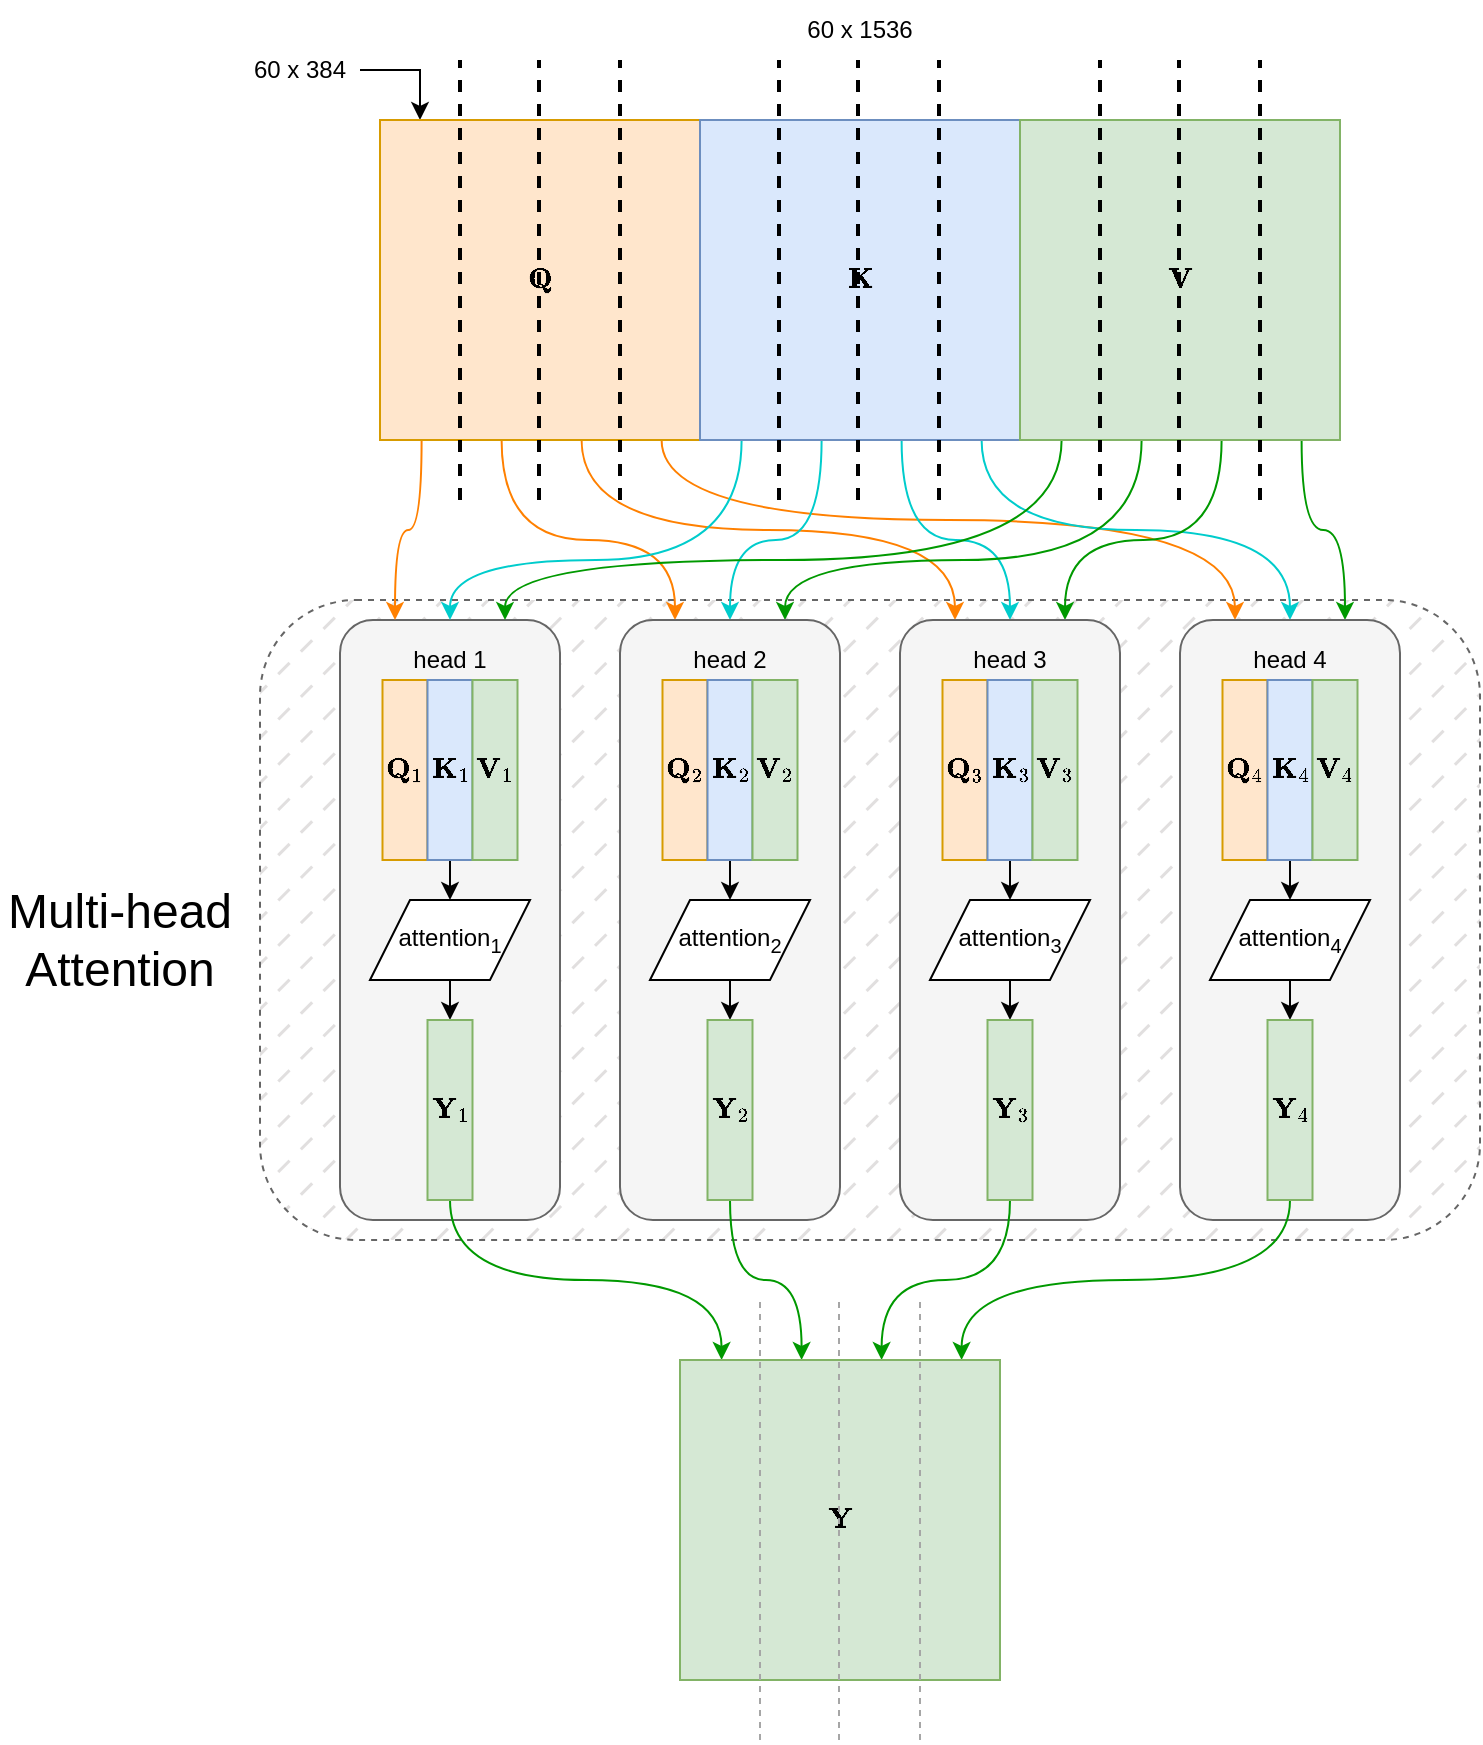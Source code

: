 <mxfile version="21.1.2" type="device">
  <diagram name="Page-1" id="-9_e4c4Vo9wDogTlXRsw">
    <mxGraphModel dx="1485" dy="899" grid="1" gridSize="10" guides="1" tooltips="1" connect="1" arrows="1" fold="1" page="0" pageScale="1" pageWidth="827" pageHeight="1169" math="1" shadow="0">
      <root>
        <mxCell id="0" />
        <mxCell id="1" parent="0" />
        <mxCell id="ds9qOarIGnpLMY8cIwF5-83" value="" style="rounded=1;whiteSpace=wrap;html=1;fillColor=#e1dfdf;fontColor=#333333;strokeColor=#666666;fillStyle=dashed;dashed=1;" vertex="1" parent="1">
          <mxGeometry x="160" y="390" width="610" height="320" as="geometry" />
        </mxCell>
        <mxCell id="ds9qOarIGnpLMY8cIwF5-4" value="60 x 1536" style="text;html=1;strokeColor=none;fillColor=none;align=center;verticalAlign=middle;whiteSpace=wrap;rounded=0;" vertex="1" parent="1">
          <mxGeometry x="430" y="90" width="60" height="30" as="geometry" />
        </mxCell>
        <mxCell id="ds9qOarIGnpLMY8cIwF5-16" value="" style="rounded=1;whiteSpace=wrap;html=1;fillColor=#f5f5f5;fontColor=#333333;strokeColor=#666666;" vertex="1" parent="1">
          <mxGeometry x="200" y="400" width="110" height="300" as="geometry" />
        </mxCell>
        <mxCell id="ds9qOarIGnpLMY8cIwF5-19" style="edgeStyle=orthogonalEdgeStyle;rounded=0;orthogonalLoop=1;jettySize=auto;html=1;exitX=1;exitY=0.5;exitDx=0;exitDy=0;entryX=0.125;entryY=0;entryDx=0;entryDy=0;entryPerimeter=0;" edge="1" parent="1" source="ds9qOarIGnpLMY8cIwF5-18" target="ds9qOarIGnpLMY8cIwF5-1">
          <mxGeometry relative="1" as="geometry" />
        </mxCell>
        <mxCell id="ds9qOarIGnpLMY8cIwF5-18" value="60 x 384" style="text;html=1;strokeColor=none;fillColor=none;align=center;verticalAlign=middle;whiteSpace=wrap;rounded=0;" vertex="1" parent="1">
          <mxGeometry x="150" y="110" width="60" height="30" as="geometry" />
        </mxCell>
        <mxCell id="ds9qOarIGnpLMY8cIwF5-59" style="edgeStyle=orthogonalEdgeStyle;orthogonalLoop=1;jettySize=auto;html=1;exitX=0.38;exitY=1;exitDx=0;exitDy=0;exitPerimeter=0;entryX=0.25;entryY=0;entryDx=0;entryDy=0;strokeColor=#FF8000;curved=1;" edge="1" parent="1" source="ds9qOarIGnpLMY8cIwF5-1" target="ds9qOarIGnpLMY8cIwF5-30">
          <mxGeometry relative="1" as="geometry">
            <mxPoint x="370" y="390" as="targetPoint" />
            <Array as="points">
              <mxPoint x="281" y="360" />
              <mxPoint x="368" y="360" />
            </Array>
          </mxGeometry>
        </mxCell>
        <mxCell id="ds9qOarIGnpLMY8cIwF5-60" style="edgeStyle=orthogonalEdgeStyle;orthogonalLoop=1;jettySize=auto;html=1;exitX=0.13;exitY=1;exitDx=0;exitDy=0;exitPerimeter=0;entryX=0.25;entryY=0;entryDx=0;entryDy=0;strokeColor=#FF8000;curved=1;" edge="1" parent="1" source="ds9qOarIGnpLMY8cIwF5-1" target="ds9qOarIGnpLMY8cIwF5-16">
          <mxGeometry relative="1" as="geometry" />
        </mxCell>
        <mxCell id="ds9qOarIGnpLMY8cIwF5-61" style="edgeStyle=orthogonalEdgeStyle;orthogonalLoop=1;jettySize=auto;html=1;exitX=0.63;exitY=1;exitDx=0;exitDy=0;exitPerimeter=0;entryX=0.25;entryY=0;entryDx=0;entryDy=0;strokeColor=#FF8000;curved=1;" edge="1" parent="1" source="ds9qOarIGnpLMY8cIwF5-1" target="ds9qOarIGnpLMY8cIwF5-39">
          <mxGeometry relative="1" as="geometry" />
        </mxCell>
        <mxCell id="ds9qOarIGnpLMY8cIwF5-62" style="edgeStyle=orthogonalEdgeStyle;orthogonalLoop=1;jettySize=auto;html=1;exitX=0.88;exitY=1;exitDx=0;exitDy=0;exitPerimeter=0;entryX=0.25;entryY=0;entryDx=0;entryDy=0;strokeColor=#FF8000;curved=1;" edge="1" parent="1" source="ds9qOarIGnpLMY8cIwF5-1" target="ds9qOarIGnpLMY8cIwF5-48">
          <mxGeometry relative="1" as="geometry">
            <Array as="points">
              <mxPoint x="361" y="350" />
              <mxPoint x="648" y="350" />
            </Array>
          </mxGeometry>
        </mxCell>
        <mxCell id="ds9qOarIGnpLMY8cIwF5-1" value="$$\mathbf{Q}$$" style="whiteSpace=wrap;html=1;aspect=fixed;fillColor=#ffe6cc;strokeColor=#d79b00;points=[[0,0,0,0,0],[0,0.25,0,0,0],[0,0.5,0,0,0],[0,0.75,0,0,0],[0,1,0,0,0],[0.13,1,0,0,0],[0.25,0,0,0,0],[0.25,1,0,0,0],[0.38,1,0,0,0],[0.5,0,0,0,0],[0.5,1,0,0,0],[0.63,1,0,0,0],[0.75,0,0,0,0],[0.75,1,0,0,0],[0.88,1,0,0,0],[1,0,0,0,0],[1,0.25,0,0,0],[1,0.5,0,0,0],[1,0.75,0,0,0],[1,1,0,0,0]];" vertex="1" parent="1">
          <mxGeometry x="220" y="150" width="160" height="160" as="geometry" />
        </mxCell>
        <mxCell id="ds9qOarIGnpLMY8cIwF5-63" style="edgeStyle=orthogonalEdgeStyle;orthogonalLoop=1;jettySize=auto;html=1;exitX=0.13;exitY=1;exitDx=0;exitDy=0;exitPerimeter=0;entryX=0.5;entryY=0;entryDx=0;entryDy=0;strokeColor=#00CCCC;curved=1;" edge="1" parent="1" source="ds9qOarIGnpLMY8cIwF5-2" target="ds9qOarIGnpLMY8cIwF5-16">
          <mxGeometry relative="1" as="geometry">
            <mxPoint x="280" y="390" as="targetPoint" />
            <Array as="points">
              <mxPoint x="401" y="370" />
              <mxPoint x="255" y="370" />
            </Array>
          </mxGeometry>
        </mxCell>
        <mxCell id="ds9qOarIGnpLMY8cIwF5-64" style="edgeStyle=orthogonalEdgeStyle;orthogonalLoop=1;jettySize=auto;html=1;exitX=0.38;exitY=1;exitDx=0;exitDy=0;exitPerimeter=0;entryX=0.5;entryY=0;entryDx=0;entryDy=0;strokeColor=#00CCCC;curved=1;" edge="1" parent="1" source="ds9qOarIGnpLMY8cIwF5-2" target="ds9qOarIGnpLMY8cIwF5-30">
          <mxGeometry relative="1" as="geometry">
            <Array as="points">
              <mxPoint x="441" y="360" />
              <mxPoint x="395" y="360" />
            </Array>
          </mxGeometry>
        </mxCell>
        <mxCell id="ds9qOarIGnpLMY8cIwF5-65" style="edgeStyle=orthogonalEdgeStyle;orthogonalLoop=1;jettySize=auto;html=1;exitX=0.63;exitY=1;exitDx=0;exitDy=0;exitPerimeter=0;strokeColor=#00CCCC;curved=1;" edge="1" parent="1" source="ds9qOarIGnpLMY8cIwF5-2" target="ds9qOarIGnpLMY8cIwF5-39">
          <mxGeometry relative="1" as="geometry">
            <Array as="points">
              <mxPoint x="481" y="360" />
              <mxPoint x="535" y="360" />
            </Array>
          </mxGeometry>
        </mxCell>
        <mxCell id="ds9qOarIGnpLMY8cIwF5-66" style="edgeStyle=orthogonalEdgeStyle;orthogonalLoop=1;jettySize=auto;html=1;exitX=0.88;exitY=1;exitDx=0;exitDy=0;exitPerimeter=0;entryX=0.5;entryY=0;entryDx=0;entryDy=0;strokeColor=#00CCCC;curved=1;" edge="1" parent="1" source="ds9qOarIGnpLMY8cIwF5-2" target="ds9qOarIGnpLMY8cIwF5-48">
          <mxGeometry relative="1" as="geometry" />
        </mxCell>
        <mxCell id="ds9qOarIGnpLMY8cIwF5-2" value="$$\mathbf{K}$$" style="whiteSpace=wrap;html=1;aspect=fixed;fillColor=#dae8fc;strokeColor=#6c8ebf;points=[[0,0,0,0,0],[0,0.25,0,0,0],[0,0.5,0,0,0],[0,0.75,0,0,0],[0,1,0,0,0],[0.13,1,0,0,0],[0.25,0,0,0,0],[0.25,1,0,0,0],[0.38,1,0,0,0],[0.5,0,0,0,0],[0.5,1,0,0,0],[0.63,1,0,0,0],[0.75,0,0,0,0],[0.75,1,0,0,0],[0.88,1,0,0,0],[1,0,0,0,0],[1,0.25,0,0,0],[1,0.5,0,0,0],[1,0.75,0,0,0],[1,1,0,0,0]];" vertex="1" parent="1">
          <mxGeometry x="380" y="150" width="160" height="160" as="geometry" />
        </mxCell>
        <mxCell id="ds9qOarIGnpLMY8cIwF5-68" style="edgeStyle=orthogonalEdgeStyle;orthogonalLoop=1;jettySize=auto;html=1;exitX=0.13;exitY=1;exitDx=0;exitDy=0;exitPerimeter=0;entryX=0.75;entryY=0;entryDx=0;entryDy=0;strokeColor=#009900;curved=1;" edge="1" parent="1" source="ds9qOarIGnpLMY8cIwF5-3" target="ds9qOarIGnpLMY8cIwF5-16">
          <mxGeometry relative="1" as="geometry">
            <Array as="points">
              <mxPoint x="561" y="370" />
              <mxPoint x="283" y="370" />
            </Array>
          </mxGeometry>
        </mxCell>
        <mxCell id="ds9qOarIGnpLMY8cIwF5-69" style="edgeStyle=orthogonalEdgeStyle;orthogonalLoop=1;jettySize=auto;html=1;exitX=0.38;exitY=1;exitDx=0;exitDy=0;exitPerimeter=0;entryX=0.75;entryY=0;entryDx=0;entryDy=0;strokeColor=#009900;curved=1;" edge="1" parent="1" source="ds9qOarIGnpLMY8cIwF5-3" target="ds9qOarIGnpLMY8cIwF5-30">
          <mxGeometry relative="1" as="geometry">
            <Array as="points">
              <mxPoint x="601" y="370" />
              <mxPoint x="423" y="370" />
            </Array>
          </mxGeometry>
        </mxCell>
        <mxCell id="ds9qOarIGnpLMY8cIwF5-70" style="edgeStyle=orthogonalEdgeStyle;orthogonalLoop=1;jettySize=auto;html=1;exitX=0.63;exitY=1;exitDx=0;exitDy=0;exitPerimeter=0;entryX=0.75;entryY=0;entryDx=0;entryDy=0;strokeColor=#009900;curved=1;" edge="1" parent="1" source="ds9qOarIGnpLMY8cIwF5-3" target="ds9qOarIGnpLMY8cIwF5-39">
          <mxGeometry relative="1" as="geometry">
            <Array as="points">
              <mxPoint x="641" y="360" />
              <mxPoint x="563" y="360" />
            </Array>
          </mxGeometry>
        </mxCell>
        <mxCell id="ds9qOarIGnpLMY8cIwF5-71" style="edgeStyle=orthogonalEdgeStyle;orthogonalLoop=1;jettySize=auto;html=1;exitX=0.88;exitY=1;exitDx=0;exitDy=0;exitPerimeter=0;entryX=0.75;entryY=0;entryDx=0;entryDy=0;strokeColor=#009900;curved=1;" edge="1" parent="1" source="ds9qOarIGnpLMY8cIwF5-3" target="ds9qOarIGnpLMY8cIwF5-48">
          <mxGeometry relative="1" as="geometry" />
        </mxCell>
        <mxCell id="ds9qOarIGnpLMY8cIwF5-3" value="$$\mathbf{V}$$" style="whiteSpace=wrap;html=1;aspect=fixed;fillColor=#d5e8d4;strokeColor=#82b366;points=[[0,0,0,0,0],[0,0.25,0,0,0],[0,0.5,0,0,0],[0,0.75,0,0,0],[0,1,0,0,0],[0.13,1,0,0,0],[0.25,0,0,0,0],[0.25,1,0,0,0],[0.38,1,0,0,0],[0.5,0,0,0,0],[0.5,1,0,0,0],[0.63,1,0,0,0],[0.75,0,0,0,0],[0.75,1,0,0,0],[0.88,1,0,0,0],[1,0,0,0,0],[1,0.25,0,0,0],[1,0.5,0,0,0],[1,0.75,0,0,0],[1,1,0,0,0]];" vertex="1" parent="1">
          <mxGeometry x="540" y="150" width="160" height="160" as="geometry" />
        </mxCell>
        <mxCell id="ds9qOarIGnpLMY8cIwF5-5" value="" style="endArrow=none;dashed=1;html=1;rounded=0;strokeWidth=2;" edge="1" parent="1">
          <mxGeometry width="50" height="50" relative="1" as="geometry">
            <mxPoint x="299.5" y="340" as="sourcePoint" />
            <mxPoint x="299.5" y="120" as="targetPoint" />
          </mxGeometry>
        </mxCell>
        <mxCell id="ds9qOarIGnpLMY8cIwF5-7" value="" style="endArrow=none;dashed=1;html=1;rounded=0;strokeWidth=2;" edge="1" parent="1">
          <mxGeometry width="50" height="50" relative="1" as="geometry">
            <mxPoint x="340" y="340" as="sourcePoint" />
            <mxPoint x="340" y="120" as="targetPoint" />
          </mxGeometry>
        </mxCell>
        <mxCell id="ds9qOarIGnpLMY8cIwF5-8" value="" style="endArrow=none;dashed=1;html=1;rounded=0;strokeWidth=2;" edge="1" parent="1">
          <mxGeometry width="50" height="50" relative="1" as="geometry">
            <mxPoint x="260" y="340" as="sourcePoint" />
            <mxPoint x="260" y="120" as="targetPoint" />
          </mxGeometry>
        </mxCell>
        <mxCell id="ds9qOarIGnpLMY8cIwF5-9" value="" style="endArrow=none;dashed=1;html=1;rounded=0;strokeWidth=2;" edge="1" parent="1">
          <mxGeometry width="50" height="50" relative="1" as="geometry">
            <mxPoint x="459" y="340" as="sourcePoint" />
            <mxPoint x="459" y="120" as="targetPoint" />
          </mxGeometry>
        </mxCell>
        <mxCell id="ds9qOarIGnpLMY8cIwF5-10" value="" style="endArrow=none;dashed=1;html=1;rounded=0;strokeWidth=2;" edge="1" parent="1">
          <mxGeometry width="50" height="50" relative="1" as="geometry">
            <mxPoint x="499.5" y="340" as="sourcePoint" />
            <mxPoint x="499.5" y="120" as="targetPoint" />
          </mxGeometry>
        </mxCell>
        <mxCell id="ds9qOarIGnpLMY8cIwF5-11" value="" style="endArrow=none;dashed=1;html=1;rounded=0;strokeWidth=2;" edge="1" parent="1">
          <mxGeometry width="50" height="50" relative="1" as="geometry">
            <mxPoint x="419.5" y="340" as="sourcePoint" />
            <mxPoint x="419.5" y="120" as="targetPoint" />
          </mxGeometry>
        </mxCell>
        <mxCell id="ds9qOarIGnpLMY8cIwF5-12" value="" style="endArrow=none;dashed=1;html=1;rounded=0;strokeWidth=2;" edge="1" parent="1">
          <mxGeometry width="50" height="50" relative="1" as="geometry">
            <mxPoint x="619.5" y="340" as="sourcePoint" />
            <mxPoint x="619.5" y="120" as="targetPoint" />
          </mxGeometry>
        </mxCell>
        <mxCell id="ds9qOarIGnpLMY8cIwF5-13" value="" style="endArrow=none;dashed=1;html=1;rounded=0;strokeWidth=2;" edge="1" parent="1">
          <mxGeometry width="50" height="50" relative="1" as="geometry">
            <mxPoint x="660" y="340" as="sourcePoint" />
            <mxPoint x="660" y="120" as="targetPoint" />
          </mxGeometry>
        </mxCell>
        <mxCell id="ds9qOarIGnpLMY8cIwF5-14" value="" style="endArrow=none;dashed=1;html=1;rounded=0;strokeWidth=2;" edge="1" parent="1">
          <mxGeometry width="50" height="50" relative="1" as="geometry">
            <mxPoint x="580" y="340" as="sourcePoint" />
            <mxPoint x="580" y="120" as="targetPoint" />
          </mxGeometry>
        </mxCell>
        <mxCell id="ds9qOarIGnpLMY8cIwF5-24" value="head 1" style="text;html=1;strokeColor=none;fillColor=none;align=center;verticalAlign=middle;whiteSpace=wrap;rounded=0;" vertex="1" parent="1">
          <mxGeometry x="225" y="410" width="60" height="20" as="geometry" />
        </mxCell>
        <mxCell id="ds9qOarIGnpLMY8cIwF5-29" style="edgeStyle=orthogonalEdgeStyle;rounded=0;orthogonalLoop=1;jettySize=auto;html=1;exitX=0.5;exitY=1;exitDx=0;exitDy=0;entryX=0.5;entryY=0;entryDx=0;entryDy=0;" edge="1" parent="1" source="ds9qOarIGnpLMY8cIwF5-25" target="ds9qOarIGnpLMY8cIwF5-28">
          <mxGeometry relative="1" as="geometry" />
        </mxCell>
        <mxCell id="ds9qOarIGnpLMY8cIwF5-25" value="attention&lt;sub&gt;1&lt;/sub&gt;" style="shape=parallelogram;perimeter=parallelogramPerimeter;whiteSpace=wrap;html=1;fixedSize=1;" vertex="1" parent="1">
          <mxGeometry x="215" y="540" width="80" height="40" as="geometry" />
        </mxCell>
        <mxCell id="ds9qOarIGnpLMY8cIwF5-26" style="edgeStyle=orthogonalEdgeStyle;rounded=0;orthogonalLoop=1;jettySize=auto;html=1;exitX=0.5;exitY=1;exitDx=0;exitDy=0;entryX=0.5;entryY=0;entryDx=0;entryDy=0;" edge="1" parent="1" source="ds9qOarIGnpLMY8cIwF5-20" target="ds9qOarIGnpLMY8cIwF5-25">
          <mxGeometry relative="1" as="geometry" />
        </mxCell>
        <mxCell id="ds9qOarIGnpLMY8cIwF5-17" value="$$\mathbf{Q}_1$$" style="rounded=0;whiteSpace=wrap;html=1;fillColor=#ffe6cc;strokeColor=#d79b00;" vertex="1" parent="1">
          <mxGeometry x="221.25" y="430" width="22.5" height="90" as="geometry" />
        </mxCell>
        <mxCell id="ds9qOarIGnpLMY8cIwF5-20" value="$$\mathbf{K}_1$$" style="rounded=0;whiteSpace=wrap;html=1;fillColor=#dae8fc;strokeColor=#6c8ebf;" vertex="1" parent="1">
          <mxGeometry x="243.75" y="430" width="22.5" height="90" as="geometry" />
        </mxCell>
        <mxCell id="ds9qOarIGnpLMY8cIwF5-21" value="$$\mathbf{V}_1$$" style="rounded=0;whiteSpace=wrap;html=1;fillColor=#d5e8d4;strokeColor=#82b366;" vertex="1" parent="1">
          <mxGeometry x="266.25" y="430" width="22.5" height="90" as="geometry" />
        </mxCell>
        <mxCell id="ds9qOarIGnpLMY8cIwF5-78" style="edgeStyle=orthogonalEdgeStyle;orthogonalLoop=1;jettySize=auto;html=1;exitX=0.5;exitY=1;exitDx=0;exitDy=0;entryX=0.13;entryY=0;entryDx=0;entryDy=0;entryPerimeter=0;strokeColor=#009900;curved=1;" edge="1" parent="1" source="ds9qOarIGnpLMY8cIwF5-28" target="ds9qOarIGnpLMY8cIwF5-73">
          <mxGeometry relative="1" as="geometry" />
        </mxCell>
        <mxCell id="ds9qOarIGnpLMY8cIwF5-28" value="$$\mathbf{Y}_1$$" style="rounded=0;whiteSpace=wrap;html=1;fillColor=#d5e8d4;strokeColor=#82b366;" vertex="1" parent="1">
          <mxGeometry x="243.75" y="600" width="22.5" height="90" as="geometry" />
        </mxCell>
        <mxCell id="ds9qOarIGnpLMY8cIwF5-30" value="" style="rounded=1;whiteSpace=wrap;html=1;fillColor=#f5f5f5;fontColor=#333333;strokeColor=#666666;" vertex="1" parent="1">
          <mxGeometry x="340" y="400" width="110" height="300" as="geometry" />
        </mxCell>
        <mxCell id="ds9qOarIGnpLMY8cIwF5-31" value="head 2" style="text;html=1;strokeColor=none;fillColor=none;align=center;verticalAlign=middle;whiteSpace=wrap;rounded=0;" vertex="1" parent="1">
          <mxGeometry x="365" y="410" width="60" height="20" as="geometry" />
        </mxCell>
        <mxCell id="ds9qOarIGnpLMY8cIwF5-32" style="edgeStyle=orthogonalEdgeStyle;rounded=0;orthogonalLoop=1;jettySize=auto;html=1;exitX=0.5;exitY=1;exitDx=0;exitDy=0;entryX=0.5;entryY=0;entryDx=0;entryDy=0;" edge="1" parent="1" source="ds9qOarIGnpLMY8cIwF5-33" target="ds9qOarIGnpLMY8cIwF5-38">
          <mxGeometry relative="1" as="geometry" />
        </mxCell>
        <mxCell id="ds9qOarIGnpLMY8cIwF5-33" value="attention&lt;sub&gt;2&lt;/sub&gt;" style="shape=parallelogram;perimeter=parallelogramPerimeter;whiteSpace=wrap;html=1;fixedSize=1;" vertex="1" parent="1">
          <mxGeometry x="355" y="540" width="80" height="40" as="geometry" />
        </mxCell>
        <mxCell id="ds9qOarIGnpLMY8cIwF5-34" style="edgeStyle=orthogonalEdgeStyle;rounded=0;orthogonalLoop=1;jettySize=auto;html=1;exitX=0.5;exitY=1;exitDx=0;exitDy=0;entryX=0.5;entryY=0;entryDx=0;entryDy=0;" edge="1" parent="1" source="ds9qOarIGnpLMY8cIwF5-36" target="ds9qOarIGnpLMY8cIwF5-33">
          <mxGeometry relative="1" as="geometry" />
        </mxCell>
        <mxCell id="ds9qOarIGnpLMY8cIwF5-35" value="$$\mathbf{Q}_2$$" style="rounded=0;whiteSpace=wrap;html=1;fillColor=#ffe6cc;strokeColor=#d79b00;" vertex="1" parent="1">
          <mxGeometry x="361.25" y="430" width="22.5" height="90" as="geometry" />
        </mxCell>
        <mxCell id="ds9qOarIGnpLMY8cIwF5-36" value="$$\mathbf{K}_2$$" style="rounded=0;whiteSpace=wrap;html=1;fillColor=#dae8fc;strokeColor=#6c8ebf;" vertex="1" parent="1">
          <mxGeometry x="383.75" y="430" width="22.5" height="90" as="geometry" />
        </mxCell>
        <mxCell id="ds9qOarIGnpLMY8cIwF5-37" value="$$\mathbf{V}_2$$" style="rounded=0;whiteSpace=wrap;html=1;fillColor=#d5e8d4;strokeColor=#82b366;" vertex="1" parent="1">
          <mxGeometry x="406.25" y="430" width="22.5" height="90" as="geometry" />
        </mxCell>
        <mxCell id="ds9qOarIGnpLMY8cIwF5-79" style="edgeStyle=orthogonalEdgeStyle;orthogonalLoop=1;jettySize=auto;html=1;exitX=0.5;exitY=1;exitDx=0;exitDy=0;entryX=0.38;entryY=0;entryDx=0;entryDy=0;entryPerimeter=0;strokeColor=#009900;curved=1;" edge="1" parent="1" source="ds9qOarIGnpLMY8cIwF5-38" target="ds9qOarIGnpLMY8cIwF5-73">
          <mxGeometry relative="1" as="geometry" />
        </mxCell>
        <mxCell id="ds9qOarIGnpLMY8cIwF5-38" value="$$\mathbf{Y}_2$$" style="rounded=0;whiteSpace=wrap;html=1;fillColor=#d5e8d4;strokeColor=#82b366;" vertex="1" parent="1">
          <mxGeometry x="383.75" y="600" width="22.5" height="90" as="geometry" />
        </mxCell>
        <mxCell id="ds9qOarIGnpLMY8cIwF5-39" value="" style="rounded=1;whiteSpace=wrap;html=1;fillColor=#f5f5f5;fontColor=#333333;strokeColor=#666666;" vertex="1" parent="1">
          <mxGeometry x="480" y="400" width="110" height="300" as="geometry" />
        </mxCell>
        <mxCell id="ds9qOarIGnpLMY8cIwF5-40" value="head 3" style="text;html=1;strokeColor=none;fillColor=none;align=center;verticalAlign=middle;whiteSpace=wrap;rounded=0;" vertex="1" parent="1">
          <mxGeometry x="505" y="410" width="60" height="20" as="geometry" />
        </mxCell>
        <mxCell id="ds9qOarIGnpLMY8cIwF5-41" style="edgeStyle=orthogonalEdgeStyle;rounded=0;orthogonalLoop=1;jettySize=auto;html=1;exitX=0.5;exitY=1;exitDx=0;exitDy=0;entryX=0.5;entryY=0;entryDx=0;entryDy=0;" edge="1" parent="1" source="ds9qOarIGnpLMY8cIwF5-42" target="ds9qOarIGnpLMY8cIwF5-47">
          <mxGeometry relative="1" as="geometry" />
        </mxCell>
        <mxCell id="ds9qOarIGnpLMY8cIwF5-42" value="attention&lt;sub&gt;3&lt;/sub&gt;" style="shape=parallelogram;perimeter=parallelogramPerimeter;whiteSpace=wrap;html=1;fixedSize=1;" vertex="1" parent="1">
          <mxGeometry x="495" y="540" width="80" height="40" as="geometry" />
        </mxCell>
        <mxCell id="ds9qOarIGnpLMY8cIwF5-43" style="edgeStyle=orthogonalEdgeStyle;rounded=0;orthogonalLoop=1;jettySize=auto;html=1;exitX=0.5;exitY=1;exitDx=0;exitDy=0;entryX=0.5;entryY=0;entryDx=0;entryDy=0;" edge="1" parent="1" source="ds9qOarIGnpLMY8cIwF5-45" target="ds9qOarIGnpLMY8cIwF5-42">
          <mxGeometry relative="1" as="geometry" />
        </mxCell>
        <mxCell id="ds9qOarIGnpLMY8cIwF5-44" value="$$\mathbf{Q}_3$$" style="rounded=0;whiteSpace=wrap;html=1;fillColor=#ffe6cc;strokeColor=#d79b00;" vertex="1" parent="1">
          <mxGeometry x="501.25" y="430" width="22.5" height="90" as="geometry" />
        </mxCell>
        <mxCell id="ds9qOarIGnpLMY8cIwF5-45" value="$$\mathbf{K}_3$$" style="rounded=0;whiteSpace=wrap;html=1;fillColor=#dae8fc;strokeColor=#6c8ebf;" vertex="1" parent="1">
          <mxGeometry x="523.75" y="430" width="22.5" height="90" as="geometry" />
        </mxCell>
        <mxCell id="ds9qOarIGnpLMY8cIwF5-46" value="$$\mathbf{V}_3$$" style="rounded=0;whiteSpace=wrap;html=1;fillColor=#d5e8d4;strokeColor=#82b366;" vertex="1" parent="1">
          <mxGeometry x="546.25" y="430" width="22.5" height="90" as="geometry" />
        </mxCell>
        <mxCell id="ds9qOarIGnpLMY8cIwF5-80" style="edgeStyle=orthogonalEdgeStyle;orthogonalLoop=1;jettySize=auto;html=1;exitX=0.5;exitY=1;exitDx=0;exitDy=0;entryX=0.63;entryY=0;entryDx=0;entryDy=0;entryPerimeter=0;strokeColor=#009900;curved=1;" edge="1" parent="1" source="ds9qOarIGnpLMY8cIwF5-47" target="ds9qOarIGnpLMY8cIwF5-73">
          <mxGeometry relative="1" as="geometry" />
        </mxCell>
        <mxCell id="ds9qOarIGnpLMY8cIwF5-47" value="$$\mathbf{Y}_3$$" style="rounded=0;whiteSpace=wrap;html=1;fillColor=#d5e8d4;strokeColor=#82b366;" vertex="1" parent="1">
          <mxGeometry x="523.75" y="600" width="22.5" height="90" as="geometry" />
        </mxCell>
        <mxCell id="ds9qOarIGnpLMY8cIwF5-48" value="" style="rounded=1;whiteSpace=wrap;html=1;fillColor=#f5f5f5;fontColor=#333333;strokeColor=#666666;" vertex="1" parent="1">
          <mxGeometry x="620" y="400" width="110" height="300" as="geometry" />
        </mxCell>
        <mxCell id="ds9qOarIGnpLMY8cIwF5-49" value="head 4" style="text;html=1;strokeColor=none;fillColor=none;align=center;verticalAlign=middle;whiteSpace=wrap;rounded=0;" vertex="1" parent="1">
          <mxGeometry x="645" y="410" width="60" height="20" as="geometry" />
        </mxCell>
        <mxCell id="ds9qOarIGnpLMY8cIwF5-50" style="edgeStyle=orthogonalEdgeStyle;rounded=0;orthogonalLoop=1;jettySize=auto;html=1;exitX=0.5;exitY=1;exitDx=0;exitDy=0;entryX=0.5;entryY=0;entryDx=0;entryDy=0;" edge="1" parent="1" source="ds9qOarIGnpLMY8cIwF5-51" target="ds9qOarIGnpLMY8cIwF5-56">
          <mxGeometry relative="1" as="geometry" />
        </mxCell>
        <mxCell id="ds9qOarIGnpLMY8cIwF5-51" value="attention&lt;sub&gt;4&lt;/sub&gt;" style="shape=parallelogram;perimeter=parallelogramPerimeter;whiteSpace=wrap;html=1;fixedSize=1;" vertex="1" parent="1">
          <mxGeometry x="635" y="540" width="80" height="40" as="geometry" />
        </mxCell>
        <mxCell id="ds9qOarIGnpLMY8cIwF5-52" style="edgeStyle=orthogonalEdgeStyle;rounded=0;orthogonalLoop=1;jettySize=auto;html=1;exitX=0.5;exitY=1;exitDx=0;exitDy=0;entryX=0.5;entryY=0;entryDx=0;entryDy=0;" edge="1" parent="1" source="ds9qOarIGnpLMY8cIwF5-54" target="ds9qOarIGnpLMY8cIwF5-51">
          <mxGeometry relative="1" as="geometry" />
        </mxCell>
        <mxCell id="ds9qOarIGnpLMY8cIwF5-53" value="$$\mathbf{Q}_4$$" style="rounded=0;whiteSpace=wrap;html=1;fillColor=#ffe6cc;strokeColor=#d79b00;" vertex="1" parent="1">
          <mxGeometry x="641.25" y="430" width="22.5" height="90" as="geometry" />
        </mxCell>
        <mxCell id="ds9qOarIGnpLMY8cIwF5-54" value="$$\mathbf{K}_4$$" style="rounded=0;whiteSpace=wrap;html=1;fillColor=#dae8fc;strokeColor=#6c8ebf;" vertex="1" parent="1">
          <mxGeometry x="663.75" y="430" width="22.5" height="90" as="geometry" />
        </mxCell>
        <mxCell id="ds9qOarIGnpLMY8cIwF5-55" value="$$\mathbf{V}_4$$" style="rounded=0;whiteSpace=wrap;html=1;fillColor=#d5e8d4;strokeColor=#82b366;" vertex="1" parent="1">
          <mxGeometry x="686.25" y="430" width="22.5" height="90" as="geometry" />
        </mxCell>
        <mxCell id="ds9qOarIGnpLMY8cIwF5-81" style="edgeStyle=orthogonalEdgeStyle;orthogonalLoop=1;jettySize=auto;html=1;exitX=0.5;exitY=1;exitDx=0;exitDy=0;entryX=0.88;entryY=0;entryDx=0;entryDy=0;entryPerimeter=0;strokeColor=#009900;curved=1;" edge="1" parent="1" source="ds9qOarIGnpLMY8cIwF5-56" target="ds9qOarIGnpLMY8cIwF5-73">
          <mxGeometry relative="1" as="geometry" />
        </mxCell>
        <mxCell id="ds9qOarIGnpLMY8cIwF5-56" value="$$\mathbf{Y}_4$$" style="rounded=0;whiteSpace=wrap;html=1;fillColor=#d5e8d4;strokeColor=#82b366;" vertex="1" parent="1">
          <mxGeometry x="663.75" y="600" width="22.5" height="90" as="geometry" />
        </mxCell>
        <mxCell id="ds9qOarIGnpLMY8cIwF5-73" value="$$\mathbf{Y}$$" style="whiteSpace=wrap;html=1;aspect=fixed;fillColor=#d5e8d4;strokeColor=#82b366;points=[[0,0,0,0,0],[0,0.25,0,0,0],[0,0.5,0,0,0],[0,0.75,0,0,0],[0,1,0,0,0],[0.13,0,0,0,0],[0.25,0,0,0,0],[0.25,1,0,0,0],[0.38,0,0,0,0],[0.5,0,0,0,0],[0.5,1,0,0,0],[0.63,0,0,0,0],[0.75,0,0,0,0],[0.75,1,0,0,0],[0.88,0,0,0,0],[1,0,0,0,0],[1,0.25,0,0,0],[1,0.5,0,0,0],[1,0.75,0,0,0],[1,1,0,0,0]];" vertex="1" parent="1">
          <mxGeometry x="370" y="770" width="160" height="160" as="geometry" />
        </mxCell>
        <mxCell id="ds9qOarIGnpLMY8cIwF5-74" value="" style="endArrow=none;dashed=1;html=1;rounded=0;strokeWidth=1;strokeColor=#A6A6A6;" edge="1" parent="1">
          <mxGeometry width="50" height="50" relative="1" as="geometry">
            <mxPoint x="449.5" y="960" as="sourcePoint" />
            <mxPoint x="449.5" y="740" as="targetPoint" />
          </mxGeometry>
        </mxCell>
        <mxCell id="ds9qOarIGnpLMY8cIwF5-75" value="" style="endArrow=none;dashed=1;html=1;rounded=0;strokeWidth=1;strokeColor=#A6A6A6;" edge="1" parent="1">
          <mxGeometry width="50" height="50" relative="1" as="geometry">
            <mxPoint x="490" y="960" as="sourcePoint" />
            <mxPoint x="490" y="740" as="targetPoint" />
          </mxGeometry>
        </mxCell>
        <mxCell id="ds9qOarIGnpLMY8cIwF5-76" value="" style="endArrow=none;dashed=1;html=1;rounded=0;strokeWidth=1;strokeColor=#A6A6A6;" edge="1" parent="1">
          <mxGeometry width="50" height="50" relative="1" as="geometry">
            <mxPoint x="410" y="960" as="sourcePoint" />
            <mxPoint x="410" y="740" as="targetPoint" />
          </mxGeometry>
        </mxCell>
        <mxCell id="ds9qOarIGnpLMY8cIwF5-84" value="Multi-head Attention" style="text;html=1;strokeColor=none;fillColor=none;align=center;verticalAlign=middle;whiteSpace=wrap;rounded=0;fontSize=24;" vertex="1" parent="1">
          <mxGeometry x="30" y="545" width="120" height="30" as="geometry" />
        </mxCell>
      </root>
    </mxGraphModel>
  </diagram>
</mxfile>
